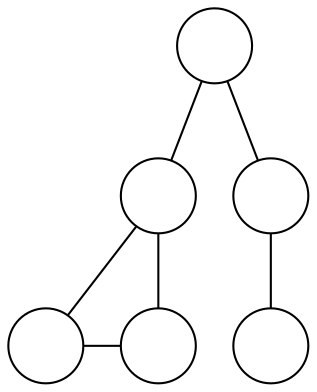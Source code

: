 digraph G {
  graph [rankdir = TB]
  node [label = "", shape = circle];
  edge [dir = none];
  1 -> 2 -> 3;
  3 -> 4;
  2 -> 4;
  1 -> 5 -> 6;
  rank = same; {3; 4};
}